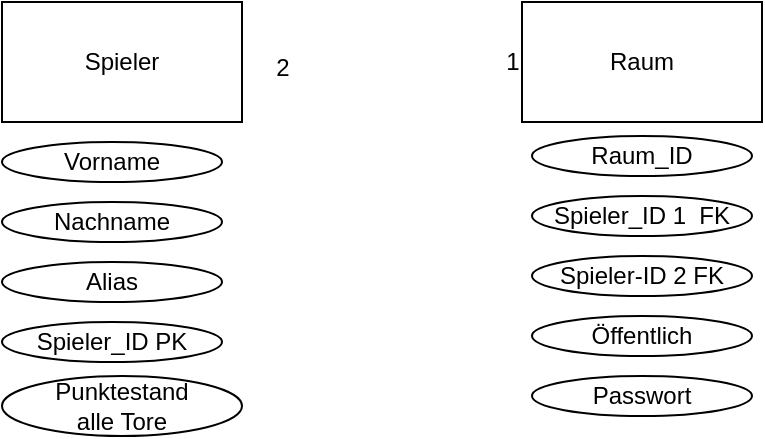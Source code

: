 <mxfile version="24.2.5" type="device" pages="2">
  <diagram name="Seite-1" id="VVJrTmWuzIV7tomtIF9Y">
    <mxGraphModel dx="281" dy="613" grid="1" gridSize="10" guides="1" tooltips="1" connect="1" arrows="1" fold="1" page="1" pageScale="1" pageWidth="827" pageHeight="1169" math="0" shadow="0">
      <root>
        <mxCell id="0" />
        <mxCell id="1" parent="0" />
        <mxCell id="sOrx_UfOEs_xQSuLxxRq-1" value="Spieler" style="rounded=0;whiteSpace=wrap;html=1;" parent="1" vertex="1">
          <mxGeometry x="200" y="160" width="120" height="60" as="geometry" />
        </mxCell>
        <mxCell id="sOrx_UfOEs_xQSuLxxRq-3" value="Vorname" style="ellipse;whiteSpace=wrap;html=1;" parent="1" vertex="1">
          <mxGeometry x="200" y="230" width="110" height="20" as="geometry" />
        </mxCell>
        <mxCell id="sOrx_UfOEs_xQSuLxxRq-4" value="Nachname" style="ellipse;whiteSpace=wrap;html=1;" parent="1" vertex="1">
          <mxGeometry x="200" y="260" width="110" height="20" as="geometry" />
        </mxCell>
        <mxCell id="sOrx_UfOEs_xQSuLxxRq-5" value="Alias" style="ellipse;whiteSpace=wrap;html=1;" parent="1" vertex="1">
          <mxGeometry x="200" y="290" width="110" height="20" as="geometry" />
        </mxCell>
        <mxCell id="sOrx_UfOEs_xQSuLxxRq-6" value="Spieler_ID PK" style="ellipse;whiteSpace=wrap;html=1;" parent="1" vertex="1">
          <mxGeometry x="200" y="320" width="110" height="20" as="geometry" />
        </mxCell>
        <mxCell id="sOrx_UfOEs_xQSuLxxRq-14" value="Spieler_ID 1&amp;nbsp; FK" style="ellipse;whiteSpace=wrap;html=1;" parent="1" vertex="1">
          <mxGeometry x="465" y="257" width="110" height="20" as="geometry" />
        </mxCell>
        <mxCell id="sOrx_UfOEs_xQSuLxxRq-15" value="Spieler-ID 2 FK" style="ellipse;whiteSpace=wrap;html=1;" parent="1" vertex="1">
          <mxGeometry x="465" y="287" width="110" height="20" as="geometry" />
        </mxCell>
        <mxCell id="sOrx_UfOEs_xQSuLxxRq-17" value="Punktestand&lt;div&gt;alle Tore&lt;/div&gt;" style="ellipse;whiteSpace=wrap;html=1;" parent="1" vertex="1">
          <mxGeometry x="200" y="347" width="120" height="30" as="geometry" />
        </mxCell>
        <mxCell id="sOrx_UfOEs_xQSuLxxRq-18" value="2" style="text;html=1;align=center;verticalAlign=middle;resizable=0;points=[];autosize=1;strokeColor=none;fillColor=none;" parent="1" vertex="1">
          <mxGeometry x="325" y="178" width="30" height="30" as="geometry" />
        </mxCell>
        <mxCell id="sOrx_UfOEs_xQSuLxxRq-25" value="Raum" style="rounded=0;whiteSpace=wrap;html=1;" parent="1" vertex="1">
          <mxGeometry x="460" y="160" width="120" height="60" as="geometry" />
        </mxCell>
        <mxCell id="sOrx_UfOEs_xQSuLxxRq-32" value="1" style="text;html=1;align=center;verticalAlign=middle;resizable=0;points=[];autosize=1;strokeColor=none;fillColor=none;" parent="1" vertex="1">
          <mxGeometry x="440" y="175" width="30" height="30" as="geometry" />
        </mxCell>
        <mxCell id="LhlaWOtVFx5PgeP5w2lt-4" value="Öffentlich" style="ellipse;whiteSpace=wrap;html=1;" vertex="1" parent="1">
          <mxGeometry x="465" y="317" width="110" height="20" as="geometry" />
        </mxCell>
        <mxCell id="LhlaWOtVFx5PgeP5w2lt-5" value="Passwort" style="ellipse;whiteSpace=wrap;html=1;" vertex="1" parent="1">
          <mxGeometry x="465" y="347" width="110" height="20" as="geometry" />
        </mxCell>
        <mxCell id="LhlaWOtVFx5PgeP5w2lt-6" value="Raum_ID" style="ellipse;whiteSpace=wrap;html=1;" vertex="1" parent="1">
          <mxGeometry x="465" y="227" width="110" height="20" as="geometry" />
        </mxCell>
      </root>
    </mxGraphModel>
  </diagram>
  <diagram id="nGHE4RYU7416MLSm7vnE" name="Seite-2">
    <mxGraphModel dx="281" dy="613" grid="1" gridSize="10" guides="1" tooltips="1" connect="1" arrows="1" fold="1" page="1" pageScale="1" pageWidth="827" pageHeight="1169" math="0" shadow="0">
      <root>
        <mxCell id="0" />
        <mxCell id="1" parent="0" />
      </root>
    </mxGraphModel>
  </diagram>
</mxfile>
